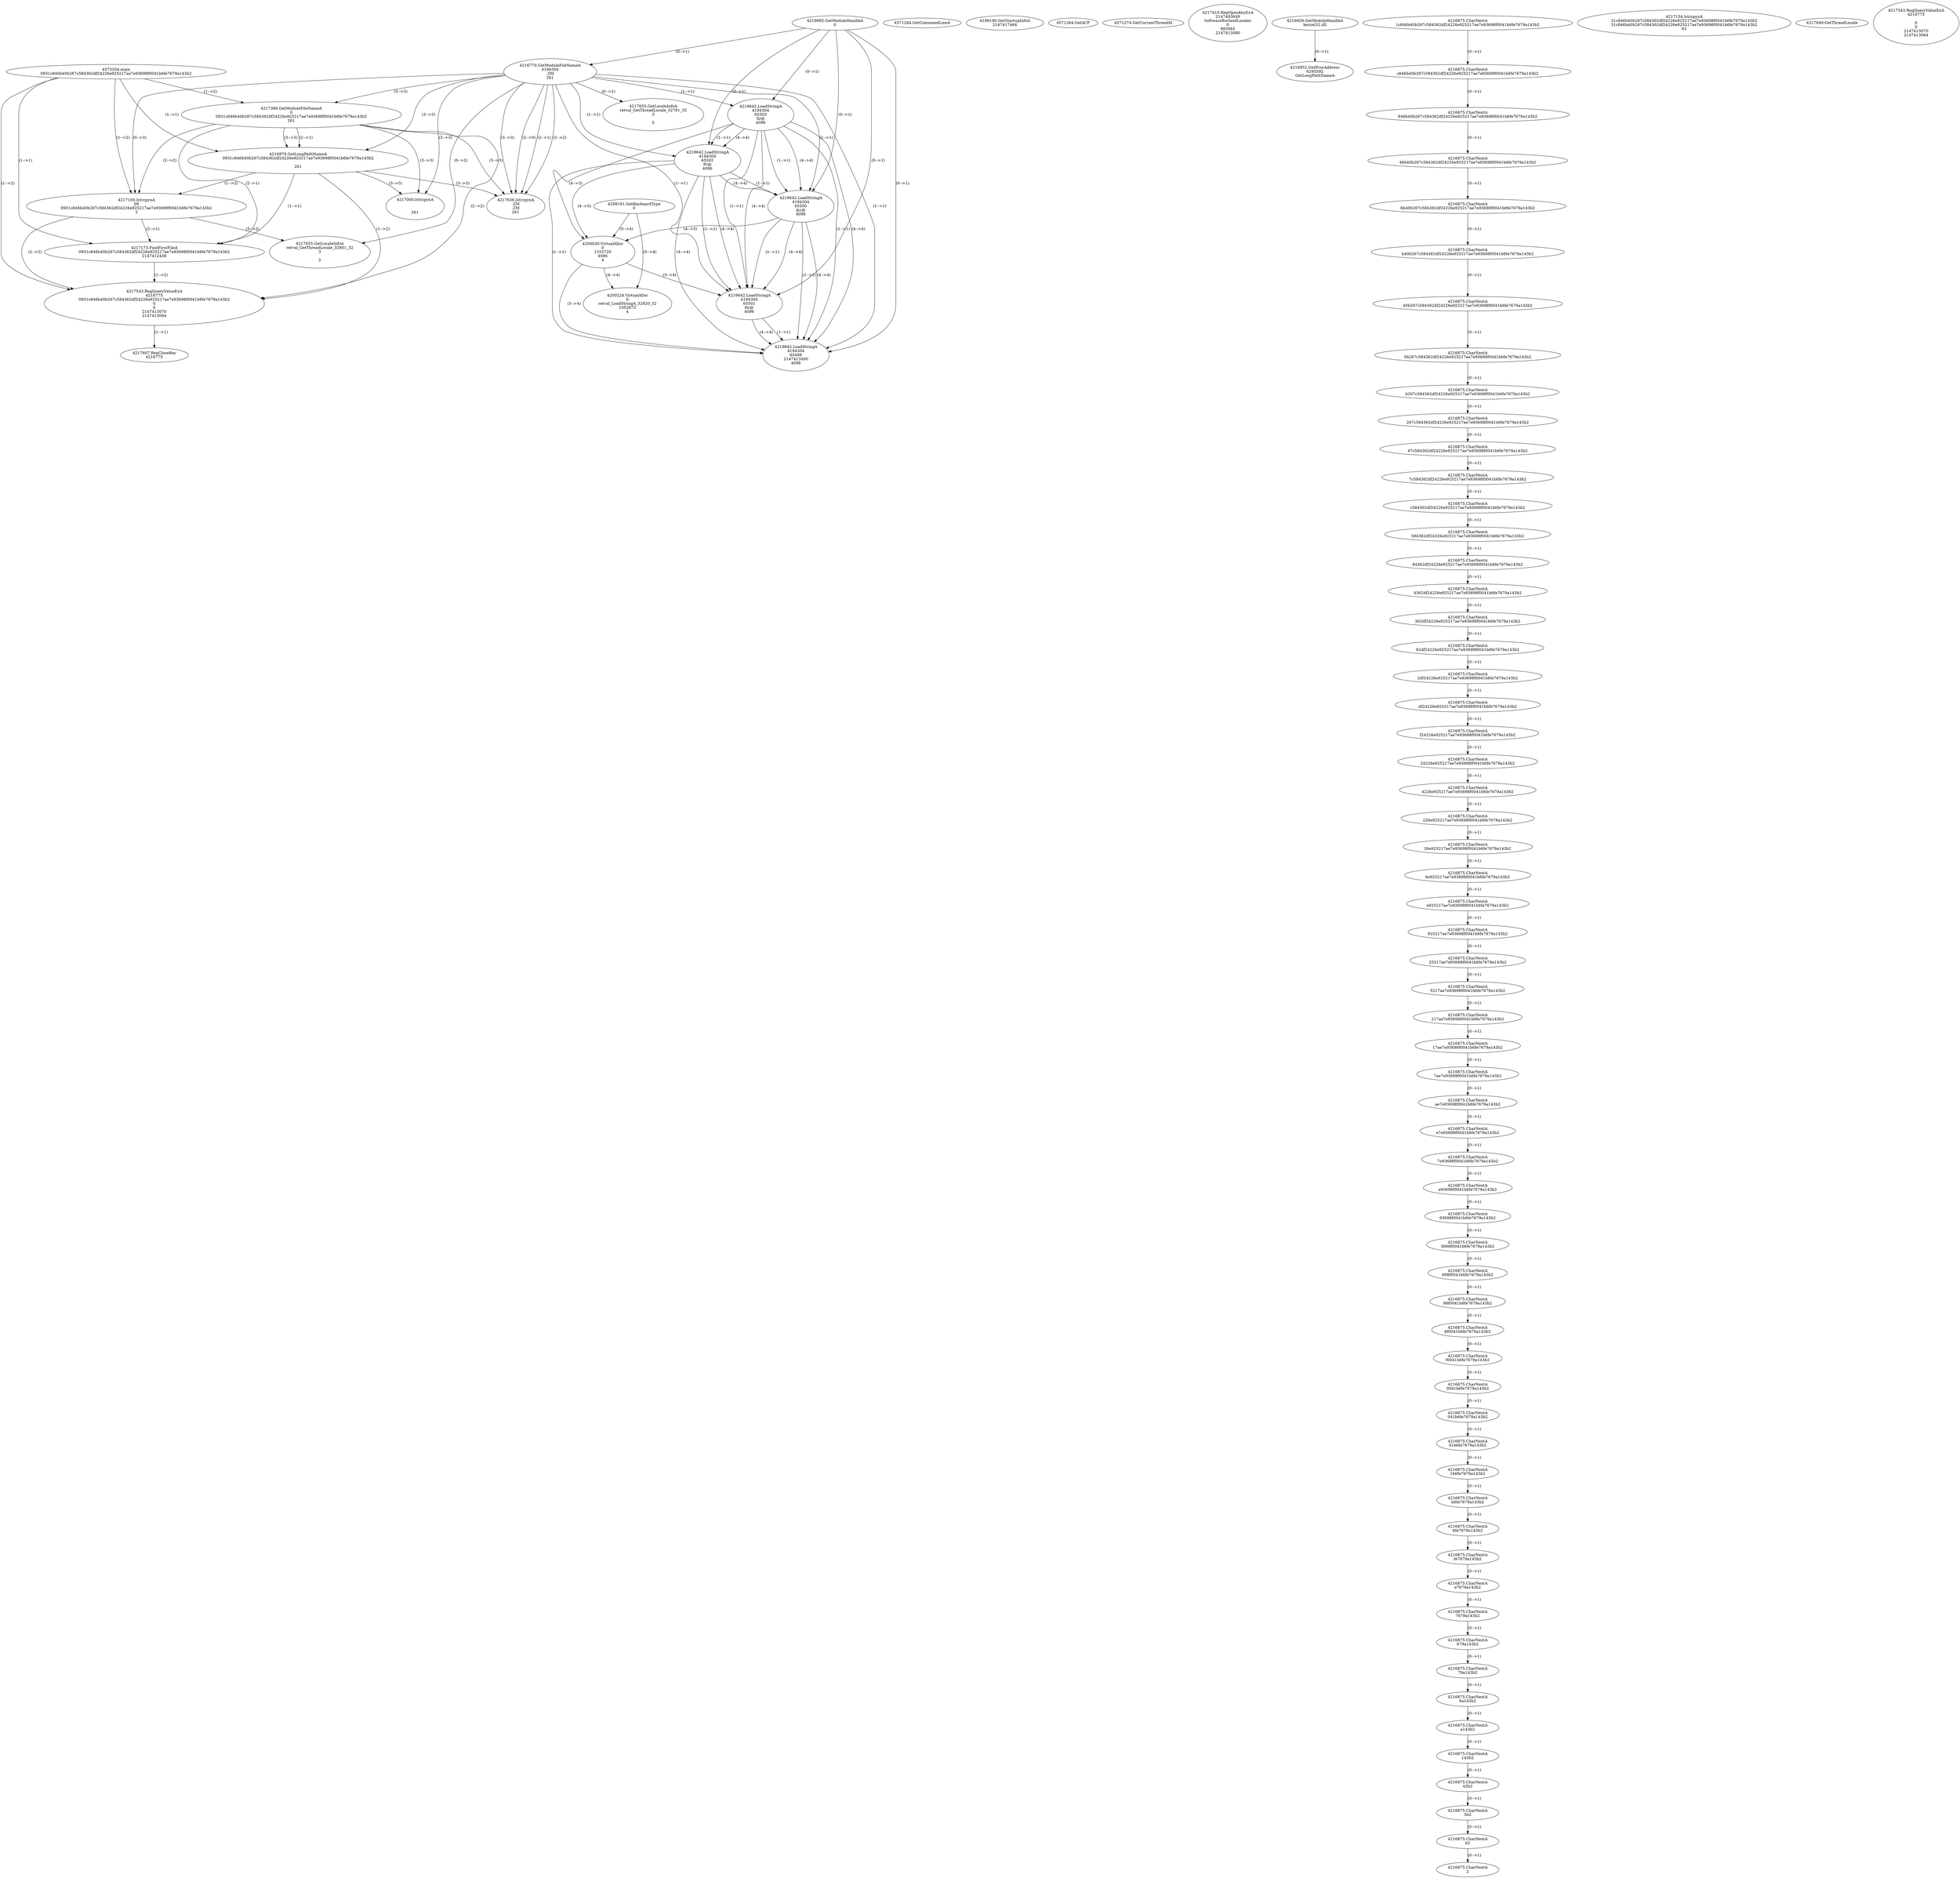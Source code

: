 // Global SCDG with merge call
digraph {
	0 [label="4573204.main
0931c846b40b267c584362df24226e925217ae7e93698f0041b6fe7679a143b2"]
	1 [label="4219992.GetModuleHandleA
0"]
	2 [label="4208181.GetKeyboardType
0"]
	3 [label="4571244.GetCommandLineA
"]
	4 [label="4199190.GetStartupInfoA
2147417464"]
	5 [label="4571264.GetACP
"]
	6 [label="4571274.GetCurrentThreadId
"]
	7 [label="4216770.GetModuleFileNameA
4194304
.ZM
261"]
	1 -> 7 [label="(0-->1)"]
	8 [label="4217380.GetModuleFileNameA
0
0931c846b40b267c584362df24226e925217ae7e93698f0041b6fe7679a143b2
261"]
	0 -> 8 [label="(1-->2)"]
	7 -> 8 [label="(3-->3)"]
	9 [label="4217410.RegOpenKeyExA
2147483649
Software\Borland\Locales
0
983065
2147413080"]
	10 [label="4216929.GetModuleHandleA
kernel32.dll"]
	11 [label="4216952.GetProcAddress
6295592
GetLongPathNameA"]
	10 -> 11 [label="(0-->1)"]
	12 [label="4216979.GetLongPathNameA
0931c846b40b267c584362df24226e925217ae7e93698f0041b6fe7679a143b2

261"]
	0 -> 12 [label="(1-->1)"]
	8 -> 12 [label="(2-->1)"]
	7 -> 12 [label="(3-->3)"]
	8 -> 12 [label="(3-->3)"]
	13 [label="4217100.lstrcpynA
09
0931c846b40b267c584362df24226e925217ae7e93698f0041b6fe7679a143b2
3"]
	0 -> 13 [label="(1-->2)"]
	8 -> 13 [label="(2-->2)"]
	12 -> 13 [label="(1-->2)"]
	7 -> 13 [label="(0-->3)"]
	14 [label="4216875.CharNextA
1c846b40b267c584362df24226e925217ae7e93698f0041b6fe7679a143b2"]
	15 [label="4216875.CharNextA
c846b40b267c584362df24226e925217ae7e93698f0041b6fe7679a143b2"]
	14 -> 15 [label="(0-->1)"]
	16 [label="4216875.CharNextA
846b40b267c584362df24226e925217ae7e93698f0041b6fe7679a143b2"]
	15 -> 16 [label="(0-->1)"]
	17 [label="4216875.CharNextA
46b40b267c584362df24226e925217ae7e93698f0041b6fe7679a143b2"]
	16 -> 17 [label="(0-->1)"]
	18 [label="4216875.CharNextA
6b40b267c584362df24226e925217ae7e93698f0041b6fe7679a143b2"]
	17 -> 18 [label="(0-->1)"]
	19 [label="4216875.CharNextA
b40b267c584362df24226e925217ae7e93698f0041b6fe7679a143b2"]
	18 -> 19 [label="(0-->1)"]
	20 [label="4216875.CharNextA
40b267c584362df24226e925217ae7e93698f0041b6fe7679a143b2"]
	19 -> 20 [label="(0-->1)"]
	21 [label="4216875.CharNextA
0b267c584362df24226e925217ae7e93698f0041b6fe7679a143b2"]
	20 -> 21 [label="(0-->1)"]
	22 [label="4216875.CharNextA
b267c584362df24226e925217ae7e93698f0041b6fe7679a143b2"]
	21 -> 22 [label="(0-->1)"]
	23 [label="4216875.CharNextA
267c584362df24226e925217ae7e93698f0041b6fe7679a143b2"]
	22 -> 23 [label="(0-->1)"]
	24 [label="4216875.CharNextA
67c584362df24226e925217ae7e93698f0041b6fe7679a143b2"]
	23 -> 24 [label="(0-->1)"]
	25 [label="4216875.CharNextA
7c584362df24226e925217ae7e93698f0041b6fe7679a143b2"]
	24 -> 25 [label="(0-->1)"]
	26 [label="4216875.CharNextA
c584362df24226e925217ae7e93698f0041b6fe7679a143b2"]
	25 -> 26 [label="(0-->1)"]
	27 [label="4216875.CharNextA
584362df24226e925217ae7e93698f0041b6fe7679a143b2"]
	26 -> 27 [label="(0-->1)"]
	28 [label="4216875.CharNextA
84362df24226e925217ae7e93698f0041b6fe7679a143b2"]
	27 -> 28 [label="(0-->1)"]
	29 [label="4216875.CharNextA
4362df24226e925217ae7e93698f0041b6fe7679a143b2"]
	28 -> 29 [label="(0-->1)"]
	30 [label="4216875.CharNextA
362df24226e925217ae7e93698f0041b6fe7679a143b2"]
	29 -> 30 [label="(0-->1)"]
	31 [label="4216875.CharNextA
62df24226e925217ae7e93698f0041b6fe7679a143b2"]
	30 -> 31 [label="(0-->1)"]
	32 [label="4216875.CharNextA
2df24226e925217ae7e93698f0041b6fe7679a143b2"]
	31 -> 32 [label="(0-->1)"]
	33 [label="4216875.CharNextA
df24226e925217ae7e93698f0041b6fe7679a143b2"]
	32 -> 33 [label="(0-->1)"]
	34 [label="4216875.CharNextA
f24226e925217ae7e93698f0041b6fe7679a143b2"]
	33 -> 34 [label="(0-->1)"]
	35 [label="4216875.CharNextA
24226e925217ae7e93698f0041b6fe7679a143b2"]
	34 -> 35 [label="(0-->1)"]
	36 [label="4216875.CharNextA
4226e925217ae7e93698f0041b6fe7679a143b2"]
	35 -> 36 [label="(0-->1)"]
	37 [label="4216875.CharNextA
226e925217ae7e93698f0041b6fe7679a143b2"]
	36 -> 37 [label="(0-->1)"]
	38 [label="4216875.CharNextA
26e925217ae7e93698f0041b6fe7679a143b2"]
	37 -> 38 [label="(0-->1)"]
	39 [label="4216875.CharNextA
6e925217ae7e93698f0041b6fe7679a143b2"]
	38 -> 39 [label="(0-->1)"]
	40 [label="4216875.CharNextA
e925217ae7e93698f0041b6fe7679a143b2"]
	39 -> 40 [label="(0-->1)"]
	41 [label="4216875.CharNextA
925217ae7e93698f0041b6fe7679a143b2"]
	40 -> 41 [label="(0-->1)"]
	42 [label="4216875.CharNextA
25217ae7e93698f0041b6fe7679a143b2"]
	41 -> 42 [label="(0-->1)"]
	43 [label="4216875.CharNextA
5217ae7e93698f0041b6fe7679a143b2"]
	42 -> 43 [label="(0-->1)"]
	44 [label="4216875.CharNextA
217ae7e93698f0041b6fe7679a143b2"]
	43 -> 44 [label="(0-->1)"]
	45 [label="4216875.CharNextA
17ae7e93698f0041b6fe7679a143b2"]
	44 -> 45 [label="(0-->1)"]
	46 [label="4216875.CharNextA
7ae7e93698f0041b6fe7679a143b2"]
	45 -> 46 [label="(0-->1)"]
	47 [label="4216875.CharNextA
ae7e93698f0041b6fe7679a143b2"]
	46 -> 47 [label="(0-->1)"]
	48 [label="4216875.CharNextA
e7e93698f0041b6fe7679a143b2"]
	47 -> 48 [label="(0-->1)"]
	49 [label="4216875.CharNextA
7e93698f0041b6fe7679a143b2"]
	48 -> 49 [label="(0-->1)"]
	50 [label="4216875.CharNextA
e93698f0041b6fe7679a143b2"]
	49 -> 50 [label="(0-->1)"]
	51 [label="4216875.CharNextA
93698f0041b6fe7679a143b2"]
	50 -> 51 [label="(0-->1)"]
	52 [label="4216875.CharNextA
3698f0041b6fe7679a143b2"]
	51 -> 52 [label="(0-->1)"]
	53 [label="4216875.CharNextA
698f0041b6fe7679a143b2"]
	52 -> 53 [label="(0-->1)"]
	54 [label="4216875.CharNextA
98f0041b6fe7679a143b2"]
	53 -> 54 [label="(0-->1)"]
	55 [label="4216875.CharNextA
8f0041b6fe7679a143b2"]
	54 -> 55 [label="(0-->1)"]
	56 [label="4216875.CharNextA
f0041b6fe7679a143b2"]
	55 -> 56 [label="(0-->1)"]
	57 [label="4216875.CharNextA
0041b6fe7679a143b2"]
	56 -> 57 [label="(0-->1)"]
	58 [label="4216875.CharNextA
041b6fe7679a143b2"]
	57 -> 58 [label="(0-->1)"]
	59 [label="4216875.CharNextA
41b6fe7679a143b2"]
	58 -> 59 [label="(0-->1)"]
	60 [label="4216875.CharNextA
1b6fe7679a143b2"]
	59 -> 60 [label="(0-->1)"]
	61 [label="4216875.CharNextA
b6fe7679a143b2"]
	60 -> 61 [label="(0-->1)"]
	62 [label="4216875.CharNextA
6fe7679a143b2"]
	61 -> 62 [label="(0-->1)"]
	63 [label="4216875.CharNextA
fe7679a143b2"]
	62 -> 63 [label="(0-->1)"]
	64 [label="4216875.CharNextA
e7679a143b2"]
	63 -> 64 [label="(0-->1)"]
	65 [label="4216875.CharNextA
7679a143b2"]
	64 -> 65 [label="(0-->1)"]
	66 [label="4216875.CharNextA
679a143b2"]
	65 -> 66 [label="(0-->1)"]
	67 [label="4216875.CharNextA
79a143b2"]
	66 -> 67 [label="(0-->1)"]
	68 [label="4216875.CharNextA
9a143b2"]
	67 -> 68 [label="(0-->1)"]
	69 [label="4216875.CharNextA
a143b2"]
	68 -> 69 [label="(0-->1)"]
	70 [label="4216875.CharNextA
143b2"]
	69 -> 70 [label="(0-->1)"]
	71 [label="4216875.CharNextA
43b2"]
	70 -> 71 [label="(0-->1)"]
	72 [label="4216875.CharNextA
3b2"]
	71 -> 72 [label="(0-->1)"]
	73 [label="4216875.CharNextA
b2"]
	72 -> 73 [label="(0-->1)"]
	74 [label="4216875.CharNextA
2"]
	73 -> 74 [label="(0-->1)"]
	75 [label="4217154.lstrcpynA
31c846b40b267c584362df24226e925217ae7e93698f0041b6fe7679a143b2
31c846b40b267c584362df24226e925217ae7e93698f0041b6fe7679a143b2
63"]
	76 [label="4217173.FindFirstFileA
0931c846b40b267c584362df24226e925217ae7e93698f0041b6fe7679a143b2
2147412438"]
	0 -> 76 [label="(1-->1)"]
	8 -> 76 [label="(2-->1)"]
	12 -> 76 [label="(1-->1)"]
	13 -> 76 [label="(2-->1)"]
	77 [label="4217543.RegQueryValueExA
4216775
0931c846b40b267c584362df24226e925217ae7e93698f0041b6fe7679a143b2
0
0
2147413070
2147413064"]
	0 -> 77 [label="(1-->2)"]
	8 -> 77 [label="(2-->2)"]
	12 -> 77 [label="(1-->2)"]
	13 -> 77 [label="(2-->2)"]
	76 -> 77 [label="(1-->2)"]
	78 [label="4217607.RegCloseKey
4216775"]
	77 -> 78 [label="(1-->1)"]
	79 [label="4217636.lstrcpynA
.ZM
.ZM
261"]
	7 -> 79 [label="(2-->1)"]
	7 -> 79 [label="(2-->2)"]
	7 -> 79 [label="(3-->3)"]
	8 -> 79 [label="(3-->3)"]
	12 -> 79 [label="(3-->3)"]
	7 -> 79 [label="(2-->0)"]
	80 [label="4217649.GetThreadLocale
"]
	81 [label="4217655.GetLocaleInfoA
retval_GetThreadLocale_32801_32
3

5"]
	7 -> 81 [label="(0-->2)"]
	13 -> 81 [label="(3-->2)"]
	82 [label="4219642.LoadStringA
4194304
65503
Xr@
4096"]
	1 -> 82 [label="(0-->1)"]
	7 -> 82 [label="(1-->1)"]
	83 [label="4219642.LoadStringA
4194304
65502
Pr@
4096"]
	1 -> 83 [label="(0-->1)"]
	7 -> 83 [label="(1-->1)"]
	82 -> 83 [label="(1-->1)"]
	82 -> 83 [label="(4-->4)"]
	84 [label="4219642.LoadStringA
4194304
65500
@r@
4096"]
	1 -> 84 [label="(0-->1)"]
	7 -> 84 [label="(1-->1)"]
	82 -> 84 [label="(1-->1)"]
	83 -> 84 [label="(1-->1)"]
	82 -> 84 [label="(4-->4)"]
	83 -> 84 [label="(4-->4)"]
	85 [label="4200030.VirtualAlloc
0
1310720
4096
4"]
	82 -> 85 [label="(4-->3)"]
	83 -> 85 [label="(4-->3)"]
	84 -> 85 [label="(4-->3)"]
	2 -> 85 [label="(0-->4)"]
	86 [label="4219642.LoadStringA
4194304
65501
Hr@
4096"]
	1 -> 86 [label="(0-->1)"]
	7 -> 86 [label="(1-->1)"]
	82 -> 86 [label="(1-->1)"]
	83 -> 86 [label="(1-->1)"]
	84 -> 86 [label="(1-->1)"]
	82 -> 86 [label="(4-->4)"]
	83 -> 86 [label="(4-->4)"]
	84 -> 86 [label="(4-->4)"]
	85 -> 86 [label="(3-->4)"]
	87 [label="4219642.LoadStringA
4194304
65488
2147413400
4096"]
	1 -> 87 [label="(0-->1)"]
	7 -> 87 [label="(1-->1)"]
	82 -> 87 [label="(1-->1)"]
	83 -> 87 [label="(1-->1)"]
	84 -> 87 [label="(1-->1)"]
	86 -> 87 [label="(1-->1)"]
	82 -> 87 [label="(4-->4)"]
	83 -> 87 [label="(4-->4)"]
	84 -> 87 [label="(4-->4)"]
	85 -> 87 [label="(3-->4)"]
	86 -> 87 [label="(4-->4)"]
	88 [label="4200224.VirtualAlloc
0
retval_LoadStringA_32820_32
1052672
4"]
	2 -> 88 [label="(0-->4)"]
	85 -> 88 [label="(4-->4)"]
	89 [label="4217000.lstrcpynA


261"]
	7 -> 89 [label="(3-->3)"]
	8 -> 89 [label="(3-->3)"]
	12 -> 89 [label="(3-->3)"]
	90 [label="4217543.RegQueryValueExA
4216775

0
0
2147413070
2147413064"]
	91 [label="4217655.GetLocaleInfoA
retval_GetThreadLocale_32781_32
3

5"]
	7 -> 91 [label="(0-->2)"]
}
